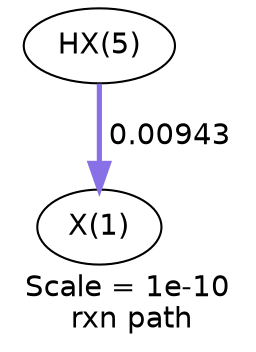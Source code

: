 digraph reaction_paths {
center=1;
s12 -> s11[fontname="Helvetica", style="setlinewidth(2.48)", arrowsize=1.24, color="0.7, 0.509, 0.9"
, label=" 0.00943"];
s11 [ fontname="Helvetica", label="X(1)"];
s12 [ fontname="Helvetica", label="HX(5)"];
 label = "Scale = 1e-10\l rxn path";
 fontname = "Helvetica";
}
